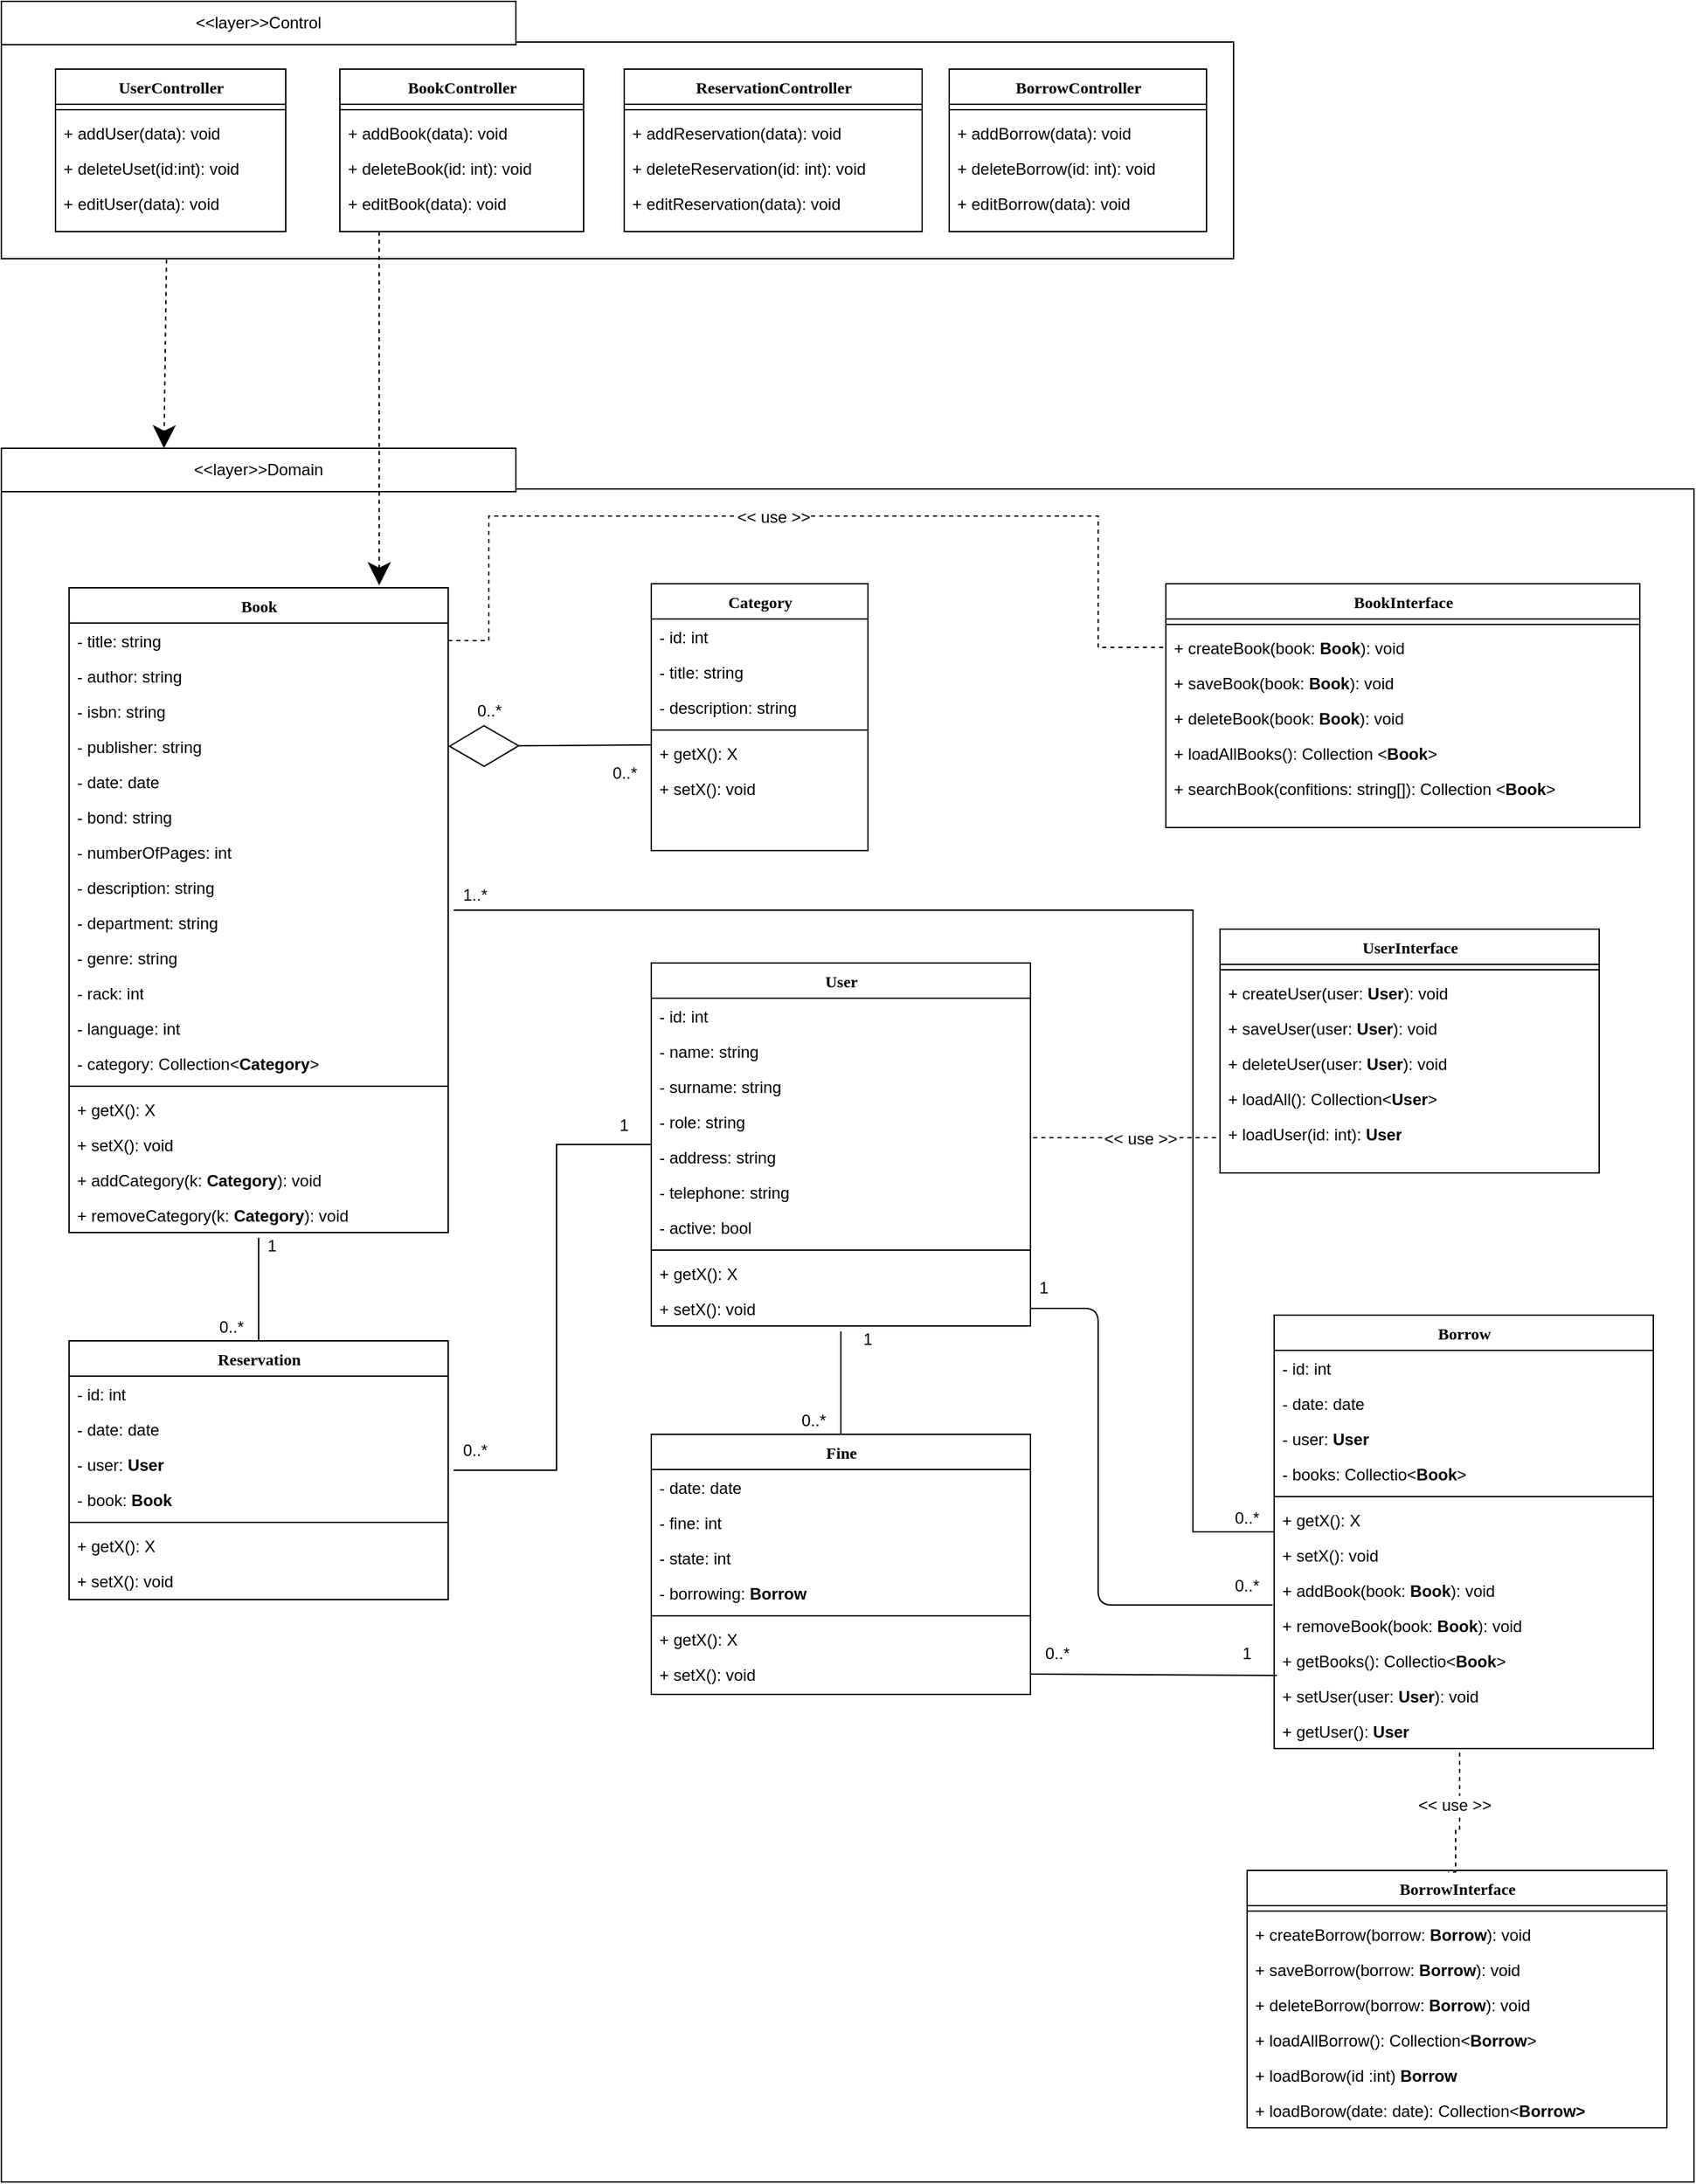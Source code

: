 <mxfile version="12.7.0"><diagram name="Page-1" id="9f46799a-70d6-7492-0946-bef42562c5a5"><mxGraphModel dx="3555" dy="2838" grid="1" gridSize="10" guides="1" tooltips="1" connect="1" arrows="1" fold="1" page="1" pageScale="1" pageWidth="1100" pageHeight="850" background="#ffffff" math="0" shadow="0"><root><mxCell id="0"/><mxCell id="1" parent="0"/><mxCell id="lK4ByHvCTEQCoTsNUrYw-185" value="" style="whiteSpace=wrap;html=1;aspect=fixed;" vertex="1" parent="1"><mxGeometry x="40" y="10" width="1250" height="1250" as="geometry"/></mxCell><mxCell id="lK4ByHvCTEQCoTsNUrYw-67" value="" style="edgeStyle=orthogonalEdgeStyle;rounded=0;orthogonalLoop=1;jettySize=auto;html=1;startArrow=none;startFill=0;startSize=25;sourcePerimeterSpacing=4;endArrow=none;endFill=0;endSize=50;strokeColor=#000000;strokeWidth=1;" edge="1" parent="1" source="78961159f06e98e8-17" target="lK4ByHvCTEQCoTsNUrYw-48"><mxGeometry relative="1" as="geometry"/></mxCell><mxCell id="lK4ByHvCTEQCoTsNUrYw-118" value="" style="edgeStyle=orthogonalEdgeStyle;rounded=0;orthogonalLoop=1;jettySize=auto;html=1;startArrow=none;startFill=0;startSize=25;sourcePerimeterSpacing=4;endArrow=none;endFill=0;endSize=50;strokeColor=#000000;strokeWidth=1;dashed=1;" edge="1" parent="1" target="lK4ByHvCTEQCoTsNUrYw-99"><mxGeometry relative="1" as="geometry"><mxPoint x="802" y="489" as="sourcePoint"/><Array as="points"><mxPoint x="920" y="489"/><mxPoint x="920" y="489"/></Array></mxGeometry></mxCell><mxCell id="lK4ByHvCTEQCoTsNUrYw-120" value="&amp;lt;&amp;lt; use &amp;gt;&amp;gt;" style="text;html=1;align=center;verticalAlign=middle;resizable=0;points=[];labelBackgroundColor=#ffffff;" vertex="1" connectable="0" parent="lK4ByHvCTEQCoTsNUrYw-118"><mxGeometry x="0.123" y="-1" relative="1" as="geometry"><mxPoint x="1" as="offset"/></mxGeometry></mxCell><mxCell id="lK4ByHvCTEQCoTsNUrYw-140" value="" style="edgeStyle=orthogonalEdgeStyle;rounded=0;orthogonalLoop=1;jettySize=auto;html=1;startArrow=none;startFill=0;startSize=25;sourcePerimeterSpacing=4;endArrow=none;endFill=0;endSize=50;strokeColor=#000000;strokeWidth=1;" edge="1" parent="1" source="78961159f06e98e8-17" target="lK4ByHvCTEQCoTsNUrYw-121"><mxGeometry relative="1" as="geometry"><Array as="points"><mxPoint x="920" y="321"/><mxPoint x="920" y="780"/></Array></mxGeometry></mxCell><mxCell id="78961159f06e98e8-17" value="Book" style="swimlane;html=1;fontStyle=1;align=center;verticalAlign=top;childLayout=stackLayout;horizontal=1;startSize=26;horizontalStack=0;resizeParent=1;resizeLast=0;collapsible=1;marginBottom=0;swimlaneFillColor=#ffffff;rounded=0;shadow=0;comic=0;labelBackgroundColor=none;strokeWidth=1;fillColor=none;fontFamily=Verdana;fontSize=12" parent="1" vertex="1"><mxGeometry x="90" y="83" width="280" height="476" as="geometry"/></mxCell><mxCell id="78961159f06e98e8-21" value="- title: string" style="text;html=1;strokeColor=none;fillColor=none;align=left;verticalAlign=top;spacingLeft=4;spacingRight=4;whiteSpace=wrap;overflow=hidden;rotatable=0;points=[[0,0.5],[1,0.5]];portConstraint=eastwest;" parent="78961159f06e98e8-17" vertex="1"><mxGeometry y="26" width="280" height="26" as="geometry"/></mxCell><mxCell id="78961159f06e98e8-23" value="- author: string" style="text;html=1;strokeColor=none;fillColor=none;align=left;verticalAlign=top;spacingLeft=4;spacingRight=4;whiteSpace=wrap;overflow=hidden;rotatable=0;points=[[0,0.5],[1,0.5]];portConstraint=eastwest;" parent="78961159f06e98e8-17" vertex="1"><mxGeometry y="52" width="280" height="26" as="geometry"/></mxCell><mxCell id="78961159f06e98e8-26" value="- isbn: string" style="text;html=1;strokeColor=none;fillColor=none;align=left;verticalAlign=top;spacingLeft=4;spacingRight=4;whiteSpace=wrap;overflow=hidden;rotatable=0;points=[[0,0.5],[1,0.5]];portConstraint=eastwest;" parent="78961159f06e98e8-17" vertex="1"><mxGeometry y="78" width="280" height="26" as="geometry"/></mxCell><mxCell id="78961159f06e98e8-25" value="- publisher: string" style="text;html=1;strokeColor=none;fillColor=none;align=left;verticalAlign=top;spacingLeft=4;spacingRight=4;whiteSpace=wrap;overflow=hidden;rotatable=0;points=[[0,0.5],[1,0.5]];portConstraint=eastwest;" parent="78961159f06e98e8-17" vertex="1"><mxGeometry y="104" width="280" height="26" as="geometry"/></mxCell><mxCell id="78961159f06e98e8-24" value="- date: date" style="text;html=1;strokeColor=none;fillColor=none;align=left;verticalAlign=top;spacingLeft=4;spacingRight=4;whiteSpace=wrap;overflow=hidden;rotatable=0;points=[[0,0.5],[1,0.5]];portConstraint=eastwest;" parent="78961159f06e98e8-17" vertex="1"><mxGeometry y="130" width="280" height="26" as="geometry"/></mxCell><mxCell id="lK4ByHvCTEQCoTsNUrYw-11" value="- bond: string" style="text;html=1;strokeColor=none;fillColor=none;align=left;verticalAlign=top;spacingLeft=4;spacingRight=4;whiteSpace=wrap;overflow=hidden;rotatable=0;points=[[0,0.5],[1,0.5]];portConstraint=eastwest;" vertex="1" parent="78961159f06e98e8-17"><mxGeometry y="156" width="280" height="26" as="geometry"/></mxCell><mxCell id="lK4ByHvCTEQCoTsNUrYw-12" value="- numberOfPages: int" style="text;html=1;strokeColor=none;fillColor=none;align=left;verticalAlign=top;spacingLeft=4;spacingRight=4;whiteSpace=wrap;overflow=hidden;rotatable=0;points=[[0,0.5],[1,0.5]];portConstraint=eastwest;" vertex="1" parent="78961159f06e98e8-17"><mxGeometry y="182" width="280" height="26" as="geometry"/></mxCell><mxCell id="lK4ByHvCTEQCoTsNUrYw-13" value="-&lt;span lang=&quot;en&quot;&gt; description&lt;/span&gt;: string" style="text;html=1;strokeColor=none;fillColor=none;align=left;verticalAlign=top;spacingLeft=4;spacingRight=4;whiteSpace=wrap;overflow=hidden;rotatable=0;points=[[0,0.5],[1,0.5]];portConstraint=eastwest;" vertex="1" parent="78961159f06e98e8-17"><mxGeometry y="208" width="280" height="26" as="geometry"/></mxCell><mxCell id="lK4ByHvCTEQCoTsNUrYw-14" value="-&lt;span lang=&quot;en&quot;&gt; department&lt;/span&gt;: string" style="text;html=1;strokeColor=none;fillColor=none;align=left;verticalAlign=top;spacingLeft=4;spacingRight=4;whiteSpace=wrap;overflow=hidden;rotatable=0;points=[[0,0.5],[1,0.5]];portConstraint=eastwest;" vertex="1" parent="78961159f06e98e8-17"><mxGeometry y="234" width="280" height="26" as="geometry"/></mxCell><mxCell id="lK4ByHvCTEQCoTsNUrYw-15" value="-&lt;span lang=&quot;en&quot;&gt; genre&lt;/span&gt;: string" style="text;html=1;strokeColor=none;fillColor=none;align=left;verticalAlign=top;spacingLeft=4;spacingRight=4;whiteSpace=wrap;overflow=hidden;rotatable=0;points=[[0,0.5],[1,0.5]];portConstraint=eastwest;" vertex="1" parent="78961159f06e98e8-17"><mxGeometry y="260" width="280" height="26" as="geometry"/></mxCell><mxCell id="lK4ByHvCTEQCoTsNUrYw-16" value="-&lt;span lang=&quot;en&quot;&gt; rack&lt;/span&gt;: int" style="text;html=1;strokeColor=none;fillColor=none;align=left;verticalAlign=top;spacingLeft=4;spacingRight=4;whiteSpace=wrap;overflow=hidden;rotatable=0;points=[[0,0.5],[1,0.5]];portConstraint=eastwest;" vertex="1" parent="78961159f06e98e8-17"><mxGeometry y="286" width="280" height="26" as="geometry"/></mxCell><mxCell id="lK4ByHvCTEQCoTsNUrYw-17" value="-&lt;span lang=&quot;en&quot;&gt; language&lt;/span&gt;: int" style="text;html=1;strokeColor=none;fillColor=none;align=left;verticalAlign=top;spacingLeft=4;spacingRight=4;whiteSpace=wrap;overflow=hidden;rotatable=0;points=[[0,0.5],[1,0.5]];portConstraint=eastwest;" vertex="1" parent="78961159f06e98e8-17"><mxGeometry y="312" width="280" height="26" as="geometry"/></mxCell><mxCell id="lK4ByHvCTEQCoTsNUrYw-18" value="-&lt;span lang=&quot;en&quot;&gt; category&lt;/span&gt;: Collection&amp;lt;&lt;b&gt;Category&lt;/b&gt;&amp;gt;" style="text;html=1;strokeColor=none;fillColor=none;align=left;verticalAlign=top;spacingLeft=4;spacingRight=4;whiteSpace=wrap;overflow=hidden;rotatable=0;points=[[0,0.5],[1,0.5]];portConstraint=eastwest;" vertex="1" parent="78961159f06e98e8-17"><mxGeometry y="338" width="280" height="26" as="geometry"/></mxCell><mxCell id="78961159f06e98e8-19" value="" style="line;html=1;strokeWidth=1;fillColor=none;align=left;verticalAlign=middle;spacingTop=-1;spacingLeft=3;spacingRight=3;rotatable=0;labelPosition=right;points=[];portConstraint=eastwest;" parent="78961159f06e98e8-17" vertex="1"><mxGeometry y="364" width="280" height="8" as="geometry"/></mxCell><mxCell id="78961159f06e98e8-27" value="+ getX(): X" style="text;html=1;strokeColor=none;fillColor=none;align=left;verticalAlign=top;spacingLeft=4;spacingRight=4;whiteSpace=wrap;overflow=hidden;rotatable=0;points=[[0,0.5],[1,0.5]];portConstraint=eastwest;" parent="78961159f06e98e8-17" vertex="1"><mxGeometry y="372" width="280" height="26" as="geometry"/></mxCell><mxCell id="78961159f06e98e8-20" value="+ setX(): void" style="text;html=1;strokeColor=none;fillColor=none;align=left;verticalAlign=top;spacingLeft=4;spacingRight=4;whiteSpace=wrap;overflow=hidden;rotatable=0;points=[[0,0.5],[1,0.5]];portConstraint=eastwest;" parent="78961159f06e98e8-17" vertex="1"><mxGeometry y="398" width="280" height="26" as="geometry"/></mxCell><mxCell id="lK4ByHvCTEQCoTsNUrYw-19" value="+ addCategory(k: &lt;b&gt;Category&lt;/b&gt;): void" style="text;html=1;strokeColor=none;fillColor=none;align=left;verticalAlign=top;spacingLeft=4;spacingRight=4;whiteSpace=wrap;overflow=hidden;rotatable=0;points=[[0,0.5],[1,0.5]];portConstraint=eastwest;" vertex="1" parent="78961159f06e98e8-17"><mxGeometry y="424" width="280" height="26" as="geometry"/></mxCell><mxCell id="lK4ByHvCTEQCoTsNUrYw-20" value="+ removeCategory(k: &lt;b&gt;Category&lt;/b&gt;): void" style="text;html=1;strokeColor=none;fillColor=none;align=left;verticalAlign=top;spacingLeft=4;spacingRight=4;whiteSpace=wrap;overflow=hidden;rotatable=0;points=[[0,0.5],[1,0.5]];portConstraint=eastwest;" vertex="1" parent="78961159f06e98e8-17"><mxGeometry y="450" width="280" height="26" as="geometry"/></mxCell><mxCell id="lK4ByHvCTEQCoTsNUrYw-121" value="Borrow" style="swimlane;html=1;fontStyle=1;align=center;verticalAlign=top;childLayout=stackLayout;horizontal=1;startSize=26;horizontalStack=0;resizeParent=1;resizeLast=0;collapsible=1;marginBottom=0;swimlaneFillColor=#ffffff;rounded=0;shadow=0;comic=0;labelBackgroundColor=none;strokeWidth=1;fillColor=none;fontFamily=Verdana;fontSize=12" vertex="1" parent="1"><mxGeometry x="980" y="620" width="280" height="320" as="geometry"/></mxCell><mxCell id="lK4ByHvCTEQCoTsNUrYw-122" value="- id: int" style="text;html=1;strokeColor=none;fillColor=none;align=left;verticalAlign=top;spacingLeft=4;spacingRight=4;whiteSpace=wrap;overflow=hidden;rotatable=0;points=[[0,0.5],[1,0.5]];portConstraint=eastwest;" vertex="1" parent="lK4ByHvCTEQCoTsNUrYw-121"><mxGeometry y="26" width="280" height="26" as="geometry"/></mxCell><mxCell id="lK4ByHvCTEQCoTsNUrYw-123" value="- date: date" style="text;html=1;strokeColor=none;fillColor=none;align=left;verticalAlign=top;spacingLeft=4;spacingRight=4;whiteSpace=wrap;overflow=hidden;rotatable=0;points=[[0,0.5],[1,0.5]];portConstraint=eastwest;" vertex="1" parent="lK4ByHvCTEQCoTsNUrYw-121"><mxGeometry y="52" width="280" height="26" as="geometry"/></mxCell><mxCell id="lK4ByHvCTEQCoTsNUrYw-124" value="- user: &lt;b&gt;User&lt;/b&gt;" style="text;html=1;strokeColor=none;fillColor=none;align=left;verticalAlign=top;spacingLeft=4;spacingRight=4;whiteSpace=wrap;overflow=hidden;rotatable=0;points=[[0,0.5],[1,0.5]];portConstraint=eastwest;" vertex="1" parent="lK4ByHvCTEQCoTsNUrYw-121"><mxGeometry y="78" width="280" height="26" as="geometry"/></mxCell><mxCell id="lK4ByHvCTEQCoTsNUrYw-126" value="- books: Collectio&amp;lt;&lt;b&gt;Book&lt;/b&gt;&amp;gt;" style="text;html=1;strokeColor=none;fillColor=none;align=left;verticalAlign=top;spacingLeft=4;spacingRight=4;whiteSpace=wrap;overflow=hidden;rotatable=0;points=[[0,0.5],[1,0.5]];portConstraint=eastwest;" vertex="1" parent="lK4ByHvCTEQCoTsNUrYw-121"><mxGeometry y="104" width="280" height="26" as="geometry"/></mxCell><mxCell id="lK4ByHvCTEQCoTsNUrYw-135" value="" style="line;html=1;strokeWidth=1;fillColor=none;align=left;verticalAlign=middle;spacingTop=-1;spacingLeft=3;spacingRight=3;rotatable=0;labelPosition=right;points=[];portConstraint=eastwest;" vertex="1" parent="lK4ByHvCTEQCoTsNUrYw-121"><mxGeometry y="130" width="280" height="8" as="geometry"/></mxCell><mxCell id="lK4ByHvCTEQCoTsNUrYw-136" value="+ getX(): X" style="text;html=1;strokeColor=none;fillColor=none;align=left;verticalAlign=top;spacingLeft=4;spacingRight=4;whiteSpace=wrap;overflow=hidden;rotatable=0;points=[[0,0.5],[1,0.5]];portConstraint=eastwest;" vertex="1" parent="lK4ByHvCTEQCoTsNUrYw-121"><mxGeometry y="138" width="280" height="26" as="geometry"/></mxCell><mxCell id="lK4ByHvCTEQCoTsNUrYw-137" value="+ setX(): void" style="text;html=1;strokeColor=none;fillColor=none;align=left;verticalAlign=top;spacingLeft=4;spacingRight=4;whiteSpace=wrap;overflow=hidden;rotatable=0;points=[[0,0.5],[1,0.5]];portConstraint=eastwest;" vertex="1" parent="lK4ByHvCTEQCoTsNUrYw-121"><mxGeometry y="164" width="280" height="26" as="geometry"/></mxCell><mxCell id="lK4ByHvCTEQCoTsNUrYw-138" value="+ addBook(book: &lt;b&gt;Book&lt;/b&gt;): void" style="text;html=1;strokeColor=none;fillColor=none;align=left;verticalAlign=top;spacingLeft=4;spacingRight=4;whiteSpace=wrap;overflow=hidden;rotatable=0;points=[[0,0.5],[1,0.5]];portConstraint=eastwest;" vertex="1" parent="lK4ByHvCTEQCoTsNUrYw-121"><mxGeometry y="190" width="280" height="26" as="geometry"/></mxCell><mxCell id="lK4ByHvCTEQCoTsNUrYw-144" value="+ removeBook(book: &lt;b&gt;Book&lt;/b&gt;): void" style="text;html=1;strokeColor=none;fillColor=none;align=left;verticalAlign=top;spacingLeft=4;spacingRight=4;whiteSpace=wrap;overflow=hidden;rotatable=0;points=[[0,0.5],[1,0.5]];portConstraint=eastwest;" vertex="1" parent="lK4ByHvCTEQCoTsNUrYw-121"><mxGeometry y="216" width="280" height="26" as="geometry"/></mxCell><mxCell id="lK4ByHvCTEQCoTsNUrYw-145" value="+ getBooks(): Collectio&amp;lt;&lt;b&gt;Book&lt;/b&gt;&amp;gt;" style="text;html=1;strokeColor=none;fillColor=none;align=left;verticalAlign=top;spacingLeft=4;spacingRight=4;whiteSpace=wrap;overflow=hidden;rotatable=0;points=[[0,0.5],[1,0.5]];portConstraint=eastwest;" vertex="1" parent="lK4ByHvCTEQCoTsNUrYw-121"><mxGeometry y="242" width="280" height="26" as="geometry"/></mxCell><mxCell id="lK4ByHvCTEQCoTsNUrYw-146" value="+ setUser(user: &lt;b&gt;User&lt;/b&gt;): void" style="text;html=1;strokeColor=none;fillColor=none;align=left;verticalAlign=top;spacingLeft=4;spacingRight=4;whiteSpace=wrap;overflow=hidden;rotatable=0;points=[[0,0.5],[1,0.5]];portConstraint=eastwest;" vertex="1" parent="lK4ByHvCTEQCoTsNUrYw-121"><mxGeometry y="268" width="280" height="26" as="geometry"/></mxCell><mxCell id="lK4ByHvCTEQCoTsNUrYw-149" value="+ getUser(): &lt;b&gt;User&lt;/b&gt;" style="text;html=1;strokeColor=none;fillColor=none;align=left;verticalAlign=top;spacingLeft=4;spacingRight=4;whiteSpace=wrap;overflow=hidden;rotatable=0;points=[[0,0.5],[1,0.5]];portConstraint=eastwest;" vertex="1" parent="lK4ByHvCTEQCoTsNUrYw-121"><mxGeometry y="294" width="280" height="26" as="geometry"/></mxCell><mxCell id="lK4ByHvCTEQCoTsNUrYw-99" value="UserInterface" style="swimlane;html=1;fontStyle=1;align=center;verticalAlign=top;childLayout=stackLayout;horizontal=1;startSize=26;horizontalStack=0;resizeParent=1;resizeLast=0;collapsible=1;marginBottom=0;swimlaneFillColor=#ffffff;rounded=0;shadow=0;comic=0;labelBackgroundColor=none;strokeWidth=1;fillColor=none;fontFamily=Verdana;fontSize=12" vertex="1" parent="1"><mxGeometry x="940" y="335" width="280" height="180" as="geometry"/></mxCell><mxCell id="lK4ByHvCTEQCoTsNUrYw-113" value="" style="line;html=1;strokeWidth=1;fillColor=none;align=left;verticalAlign=middle;spacingTop=-1;spacingLeft=3;spacingRight=3;rotatable=0;labelPosition=right;points=[];portConstraint=eastwest;" vertex="1" parent="lK4ByHvCTEQCoTsNUrYw-99"><mxGeometry y="26" width="280" height="8" as="geometry"/></mxCell><mxCell id="lK4ByHvCTEQCoTsNUrYw-114" value="+ createUser(user: &lt;b&gt;User&lt;/b&gt;): void" style="text;html=1;strokeColor=none;fillColor=none;align=left;verticalAlign=top;spacingLeft=4;spacingRight=4;whiteSpace=wrap;overflow=hidden;rotatable=0;points=[[0,0.5],[1,0.5]];portConstraint=eastwest;" vertex="1" parent="lK4ByHvCTEQCoTsNUrYw-99"><mxGeometry y="34" width="280" height="26" as="geometry"/></mxCell><mxCell id="lK4ByHvCTEQCoTsNUrYw-115" value="+ saveUser(user: &lt;b&gt;User&lt;/b&gt;): void" style="text;html=1;strokeColor=none;fillColor=none;align=left;verticalAlign=top;spacingLeft=4;spacingRight=4;whiteSpace=wrap;overflow=hidden;rotatable=0;points=[[0,0.5],[1,0.5]];portConstraint=eastwest;" vertex="1" parent="lK4ByHvCTEQCoTsNUrYw-99"><mxGeometry y="60" width="280" height="26" as="geometry"/></mxCell><mxCell id="lK4ByHvCTEQCoTsNUrYw-116" value="+ deleteUser(user: &lt;b&gt;User&lt;/b&gt;): void" style="text;html=1;strokeColor=none;fillColor=none;align=left;verticalAlign=top;spacingLeft=4;spacingRight=4;whiteSpace=wrap;overflow=hidden;rotatable=0;points=[[0,0.5],[1,0.5]];portConstraint=eastwest;" vertex="1" parent="lK4ByHvCTEQCoTsNUrYw-99"><mxGeometry y="86" width="280" height="26" as="geometry"/></mxCell><mxCell id="lK4ByHvCTEQCoTsNUrYw-117" value="+ loadAll(): Collection&amp;lt;&lt;b&gt;User&lt;/b&gt;&amp;gt;" style="text;html=1;strokeColor=none;fillColor=none;align=left;verticalAlign=top;spacingLeft=4;spacingRight=4;whiteSpace=wrap;overflow=hidden;rotatable=0;points=[[0,0.5],[1,0.5]];portConstraint=eastwest;" vertex="1" parent="lK4ByHvCTEQCoTsNUrYw-99"><mxGeometry y="112" width="280" height="26" as="geometry"/></mxCell><mxCell id="lK4ByHvCTEQCoTsNUrYw-112" value="+ loadUser(id: int): &lt;b&gt;User&lt;/b&gt;" style="text;html=1;strokeColor=none;fillColor=none;align=left;verticalAlign=top;spacingLeft=4;spacingRight=4;whiteSpace=wrap;overflow=hidden;rotatable=0;points=[[0,0.5],[1,0.5]];portConstraint=eastwest;" vertex="1" parent="lK4ByHvCTEQCoTsNUrYw-99"><mxGeometry y="138" width="280" height="26" as="geometry"/></mxCell><mxCell id="lK4ByHvCTEQCoTsNUrYw-78" value="" style="edgeStyle=orthogonalEdgeStyle;rounded=0;orthogonalLoop=1;jettySize=auto;html=1;startArrow=none;startFill=0;startSize=25;sourcePerimeterSpacing=4;endArrow=none;endFill=0;endSize=50;strokeColor=#000000;strokeWidth=1;" edge="1" parent="1" source="lK4ByHvCTEQCoTsNUrYw-48" target="lK4ByHvCTEQCoTsNUrYw-70"><mxGeometry relative="1" as="geometry"><Array as="points"><mxPoint x="450" y="735"/><mxPoint x="450" y="494"/></Array></mxGeometry></mxCell><mxCell id="lK4ByHvCTEQCoTsNUrYw-48" value="Reservation" style="swimlane;html=1;fontStyle=1;align=center;verticalAlign=top;childLayout=stackLayout;horizontal=1;startSize=26;horizontalStack=0;resizeParent=1;resizeLast=0;collapsible=1;marginBottom=0;swimlaneFillColor=#ffffff;rounded=0;shadow=0;comic=0;labelBackgroundColor=none;strokeWidth=1;fillColor=none;fontFamily=Verdana;fontSize=12" vertex="1" parent="1"><mxGeometry x="90" y="639" width="280" height="191" as="geometry"/></mxCell><mxCell id="lK4ByHvCTEQCoTsNUrYw-49" value="- id: int" style="text;html=1;strokeColor=none;fillColor=none;align=left;verticalAlign=top;spacingLeft=4;spacingRight=4;whiteSpace=wrap;overflow=hidden;rotatable=0;points=[[0,0.5],[1,0.5]];portConstraint=eastwest;" vertex="1" parent="lK4ByHvCTEQCoTsNUrYw-48"><mxGeometry y="26" width="280" height="26" as="geometry"/></mxCell><mxCell id="lK4ByHvCTEQCoTsNUrYw-50" value="- date: date" style="text;html=1;strokeColor=none;fillColor=none;align=left;verticalAlign=top;spacingLeft=4;spacingRight=4;whiteSpace=wrap;overflow=hidden;rotatable=0;points=[[0,0.5],[1,0.5]];portConstraint=eastwest;" vertex="1" parent="lK4ByHvCTEQCoTsNUrYw-48"><mxGeometry y="52" width="280" height="26" as="geometry"/></mxCell><mxCell id="lK4ByHvCTEQCoTsNUrYw-51" value="- user: &lt;b&gt;User&lt;/b&gt;" style="text;html=1;strokeColor=none;fillColor=none;align=left;verticalAlign=top;spacingLeft=4;spacingRight=4;whiteSpace=wrap;overflow=hidden;rotatable=0;points=[[0,0.5],[1,0.5]];portConstraint=eastwest;" vertex="1" parent="lK4ByHvCTEQCoTsNUrYw-48"><mxGeometry y="78" width="280" height="26" as="geometry"/></mxCell><mxCell id="lK4ByHvCTEQCoTsNUrYw-52" value="- book: &lt;b&gt;Book&lt;/b&gt;" style="text;html=1;strokeColor=none;fillColor=none;align=left;verticalAlign=top;spacingLeft=4;spacingRight=4;whiteSpace=wrap;overflow=hidden;rotatable=0;points=[[0,0.5],[1,0.5]];portConstraint=eastwest;" vertex="1" parent="lK4ByHvCTEQCoTsNUrYw-48"><mxGeometry y="104" width="280" height="26" as="geometry"/></mxCell><mxCell id="lK4ByHvCTEQCoTsNUrYw-62" value="" style="line;html=1;strokeWidth=1;fillColor=none;align=left;verticalAlign=middle;spacingTop=-1;spacingLeft=3;spacingRight=3;rotatable=0;labelPosition=right;points=[];portConstraint=eastwest;" vertex="1" parent="lK4ByHvCTEQCoTsNUrYw-48"><mxGeometry y="130" width="280" height="8" as="geometry"/></mxCell><mxCell id="lK4ByHvCTEQCoTsNUrYw-63" value="+ getX(): X" style="text;html=1;strokeColor=none;fillColor=none;align=left;verticalAlign=top;spacingLeft=4;spacingRight=4;whiteSpace=wrap;overflow=hidden;rotatable=0;points=[[0,0.5],[1,0.5]];portConstraint=eastwest;" vertex="1" parent="lK4ByHvCTEQCoTsNUrYw-48"><mxGeometry y="138" width="280" height="26" as="geometry"/></mxCell><mxCell id="lK4ByHvCTEQCoTsNUrYw-64" value="+ setX(): void" style="text;html=1;strokeColor=none;fillColor=none;align=left;verticalAlign=top;spacingLeft=4;spacingRight=4;whiteSpace=wrap;overflow=hidden;rotatable=0;points=[[0,0.5],[1,0.5]];portConstraint=eastwest;" vertex="1" parent="lK4ByHvCTEQCoTsNUrYw-48"><mxGeometry y="164" width="280" height="26" as="geometry"/></mxCell><mxCell id="lK4ByHvCTEQCoTsNUrYw-95" value="" style="edgeStyle=orthogonalEdgeStyle;rounded=0;orthogonalLoop=1;jettySize=auto;html=1;startArrow=none;startFill=0;startSize=25;sourcePerimeterSpacing=4;endArrow=none;endFill=0;endSize=50;strokeColor=#000000;strokeWidth=1;" edge="1" parent="1" source="lK4ByHvCTEQCoTsNUrYw-70" target="lK4ByHvCTEQCoTsNUrYw-84"><mxGeometry relative="1" as="geometry"/></mxCell><mxCell id="lK4ByHvCTEQCoTsNUrYw-70" value="User" style="swimlane;html=1;fontStyle=1;align=center;verticalAlign=top;childLayout=stackLayout;horizontal=1;startSize=26;horizontalStack=0;resizeParent=1;resizeLast=0;collapsible=1;marginBottom=0;swimlaneFillColor=#ffffff;rounded=0;shadow=0;comic=0;labelBackgroundColor=none;strokeWidth=1;fillColor=none;fontFamily=Verdana;fontSize=12" vertex="1" parent="1"><mxGeometry x="520" y="360" width="280" height="268" as="geometry"/></mxCell><mxCell id="lK4ByHvCTEQCoTsNUrYw-71" value="- id: int" style="text;html=1;strokeColor=none;fillColor=none;align=left;verticalAlign=top;spacingLeft=4;spacingRight=4;whiteSpace=wrap;overflow=hidden;rotatable=0;points=[[0,0.5],[1,0.5]];portConstraint=eastwest;" vertex="1" parent="lK4ByHvCTEQCoTsNUrYw-70"><mxGeometry y="26" width="280" height="26" as="geometry"/></mxCell><mxCell id="lK4ByHvCTEQCoTsNUrYw-72" value="- name: string" style="text;html=1;strokeColor=none;fillColor=none;align=left;verticalAlign=top;spacingLeft=4;spacingRight=4;whiteSpace=wrap;overflow=hidden;rotatable=0;points=[[0,0.5],[1,0.5]];portConstraint=eastwest;" vertex="1" parent="lK4ByHvCTEQCoTsNUrYw-70"><mxGeometry y="52" width="280" height="26" as="geometry"/></mxCell><mxCell id="lK4ByHvCTEQCoTsNUrYw-73" value="- surname: string" style="text;html=1;strokeColor=none;fillColor=none;align=left;verticalAlign=top;spacingLeft=4;spacingRight=4;whiteSpace=wrap;overflow=hidden;rotatable=0;points=[[0,0.5],[1,0.5]];portConstraint=eastwest;" vertex="1" parent="lK4ByHvCTEQCoTsNUrYw-70"><mxGeometry y="78" width="280" height="26" as="geometry"/></mxCell><mxCell id="lK4ByHvCTEQCoTsNUrYw-74" value="- role: string" style="text;html=1;strokeColor=none;fillColor=none;align=left;verticalAlign=top;spacingLeft=4;spacingRight=4;whiteSpace=wrap;overflow=hidden;rotatable=0;points=[[0,0.5],[1,0.5]];portConstraint=eastwest;" vertex="1" parent="lK4ByHvCTEQCoTsNUrYw-70"><mxGeometry y="104" width="280" height="26" as="geometry"/></mxCell><mxCell id="lK4ByHvCTEQCoTsNUrYw-79" value="- address: string" style="text;html=1;strokeColor=none;fillColor=none;align=left;verticalAlign=top;spacingLeft=4;spacingRight=4;whiteSpace=wrap;overflow=hidden;rotatable=0;points=[[0,0.5],[1,0.5]];portConstraint=eastwest;" vertex="1" parent="lK4ByHvCTEQCoTsNUrYw-70"><mxGeometry y="130" width="280" height="26" as="geometry"/></mxCell><mxCell id="lK4ByHvCTEQCoTsNUrYw-80" value="- telephone: string" style="text;html=1;strokeColor=none;fillColor=none;align=left;verticalAlign=top;spacingLeft=4;spacingRight=4;whiteSpace=wrap;overflow=hidden;rotatable=0;points=[[0,0.5],[1,0.5]];portConstraint=eastwest;" vertex="1" parent="lK4ByHvCTEQCoTsNUrYw-70"><mxGeometry y="156" width="280" height="26" as="geometry"/></mxCell><mxCell id="lK4ByHvCTEQCoTsNUrYw-81" value="- active: bool" style="text;html=1;strokeColor=none;fillColor=none;align=left;verticalAlign=top;spacingLeft=4;spacingRight=4;whiteSpace=wrap;overflow=hidden;rotatable=0;points=[[0,0.5],[1,0.5]];portConstraint=eastwest;" vertex="1" parent="lK4ByHvCTEQCoTsNUrYw-70"><mxGeometry y="182" width="280" height="26" as="geometry"/></mxCell><mxCell id="lK4ByHvCTEQCoTsNUrYw-75" value="" style="line;html=1;strokeWidth=1;fillColor=none;align=left;verticalAlign=middle;spacingTop=-1;spacingLeft=3;spacingRight=3;rotatable=0;labelPosition=right;points=[];portConstraint=eastwest;" vertex="1" parent="lK4ByHvCTEQCoTsNUrYw-70"><mxGeometry y="208" width="280" height="8" as="geometry"/></mxCell><mxCell id="lK4ByHvCTEQCoTsNUrYw-76" value="+ getX(): X" style="text;html=1;strokeColor=none;fillColor=none;align=left;verticalAlign=top;spacingLeft=4;spacingRight=4;whiteSpace=wrap;overflow=hidden;rotatable=0;points=[[0,0.5],[1,0.5]];portConstraint=eastwest;" vertex="1" parent="lK4ByHvCTEQCoTsNUrYw-70"><mxGeometry y="216" width="280" height="26" as="geometry"/></mxCell><mxCell id="lK4ByHvCTEQCoTsNUrYw-77" value="+ setX(): void" style="text;html=1;strokeColor=none;fillColor=none;align=left;verticalAlign=top;spacingLeft=4;spacingRight=4;whiteSpace=wrap;overflow=hidden;rotatable=0;points=[[0,0.5],[1,0.5]];portConstraint=eastwest;" vertex="1" parent="lK4ByHvCTEQCoTsNUrYw-70"><mxGeometry y="242" width="280" height="26" as="geometry"/></mxCell><mxCell id="lK4ByHvCTEQCoTsNUrYw-84" value="Fine" style="swimlane;html=1;fontStyle=1;align=center;verticalAlign=top;childLayout=stackLayout;horizontal=1;startSize=26;horizontalStack=0;resizeParent=1;resizeLast=0;collapsible=1;marginBottom=0;swimlaneFillColor=#ffffff;rounded=0;shadow=0;comic=0;labelBackgroundColor=none;strokeWidth=1;fillColor=none;fontFamily=Verdana;fontSize=12" vertex="1" parent="1"><mxGeometry x="520" y="708" width="280" height="192" as="geometry"/></mxCell><mxCell id="lK4ByHvCTEQCoTsNUrYw-85" value="- date: date" style="text;html=1;strokeColor=none;fillColor=none;align=left;verticalAlign=top;spacingLeft=4;spacingRight=4;whiteSpace=wrap;overflow=hidden;rotatable=0;points=[[0,0.5],[1,0.5]];portConstraint=eastwest;" vertex="1" parent="lK4ByHvCTEQCoTsNUrYw-84"><mxGeometry y="26" width="280" height="26" as="geometry"/></mxCell><mxCell id="lK4ByHvCTEQCoTsNUrYw-86" value="- fine: int" style="text;html=1;strokeColor=none;fillColor=none;align=left;verticalAlign=top;spacingLeft=4;spacingRight=4;whiteSpace=wrap;overflow=hidden;rotatable=0;points=[[0,0.5],[1,0.5]];portConstraint=eastwest;" vertex="1" parent="lK4ByHvCTEQCoTsNUrYw-84"><mxGeometry y="52" width="280" height="26" as="geometry"/></mxCell><mxCell id="lK4ByHvCTEQCoTsNUrYw-87" value="- state: int" style="text;html=1;strokeColor=none;fillColor=none;align=left;verticalAlign=top;spacingLeft=4;spacingRight=4;whiteSpace=wrap;overflow=hidden;rotatable=0;points=[[0,0.5],[1,0.5]];portConstraint=eastwest;" vertex="1" parent="lK4ByHvCTEQCoTsNUrYw-84"><mxGeometry y="78" width="280" height="26" as="geometry"/></mxCell><mxCell id="lK4ByHvCTEQCoTsNUrYw-88" value="- borrowing: &lt;b&gt;Borrow&lt;/b&gt;" style="text;html=1;strokeColor=none;fillColor=none;align=left;verticalAlign=top;spacingLeft=4;spacingRight=4;whiteSpace=wrap;overflow=hidden;rotatable=0;points=[[0,0.5],[1,0.5]];portConstraint=eastwest;" vertex="1" parent="lK4ByHvCTEQCoTsNUrYw-84"><mxGeometry y="104" width="280" height="26" as="geometry"/></mxCell><mxCell id="lK4ByHvCTEQCoTsNUrYw-92" value="" style="line;html=1;strokeWidth=1;fillColor=none;align=left;verticalAlign=middle;spacingTop=-1;spacingLeft=3;spacingRight=3;rotatable=0;labelPosition=right;points=[];portConstraint=eastwest;" vertex="1" parent="lK4ByHvCTEQCoTsNUrYw-84"><mxGeometry y="130" width="280" height="8" as="geometry"/></mxCell><mxCell id="lK4ByHvCTEQCoTsNUrYw-93" value="+ getX(): X" style="text;html=1;strokeColor=none;fillColor=none;align=left;verticalAlign=top;spacingLeft=4;spacingRight=4;whiteSpace=wrap;overflow=hidden;rotatable=0;points=[[0,0.5],[1,0.5]];portConstraint=eastwest;" vertex="1" parent="lK4ByHvCTEQCoTsNUrYw-84"><mxGeometry y="138" width="280" height="26" as="geometry"/></mxCell><mxCell id="lK4ByHvCTEQCoTsNUrYw-94" value="+ setX(): void" style="text;html=1;strokeColor=none;fillColor=none;align=left;verticalAlign=top;spacingLeft=4;spacingRight=4;whiteSpace=wrap;overflow=hidden;rotatable=0;points=[[0,0.5],[1,0.5]];portConstraint=eastwest;" vertex="1" parent="lK4ByHvCTEQCoTsNUrYw-84"><mxGeometry y="164" width="280" height="26" as="geometry"/></mxCell><mxCell id="78961159f06e98e8-122" style="edgeStyle=elbowEdgeStyle;html=1;labelBackgroundColor=none;startFill=0;startSize=8;endArrow=open;endFill=0;endSize=16;fontFamily=Verdana;fontSize=12;elbow=vertical;dashed=1;" parent="1" target="78961159f06e98e8-43" edge="1"><mxGeometry relative="1" as="geometry"><mxPoint x="590" y="182" as="sourcePoint"/></mxGeometry></mxCell><mxCell id="78961159f06e98e8-43" value="Category" style="swimlane;html=1;fontStyle=1;align=center;verticalAlign=top;childLayout=stackLayout;horizontal=1;startSize=26;horizontalStack=0;resizeParent=1;resizeLast=0;collapsible=1;marginBottom=0;swimlaneFillColor=#ffffff;rounded=0;shadow=0;comic=0;labelBackgroundColor=none;strokeWidth=1;fillColor=none;fontFamily=Verdana;fontSize=12" parent="1" vertex="1"><mxGeometry x="520" y="80" width="160" height="197" as="geometry"/></mxCell><mxCell id="78961159f06e98e8-44" value="- id: int" style="text;html=1;strokeColor=none;fillColor=none;align=left;verticalAlign=top;spacingLeft=4;spacingRight=4;whiteSpace=wrap;overflow=hidden;rotatable=0;points=[[0,0.5],[1,0.5]];portConstraint=eastwest;" parent="78961159f06e98e8-43" vertex="1"><mxGeometry y="26" width="160" height="26" as="geometry"/></mxCell><mxCell id="78961159f06e98e8-45" value="- title: string" style="text;html=1;strokeColor=none;fillColor=none;align=left;verticalAlign=top;spacingLeft=4;spacingRight=4;whiteSpace=wrap;overflow=hidden;rotatable=0;points=[[0,0.5],[1,0.5]];portConstraint=eastwest;" parent="78961159f06e98e8-43" vertex="1"><mxGeometry y="52" width="160" height="26" as="geometry"/></mxCell><mxCell id="78961159f06e98e8-49" value="- description: string" style="text;html=1;strokeColor=none;fillColor=none;align=left;verticalAlign=top;spacingLeft=4;spacingRight=4;whiteSpace=wrap;overflow=hidden;rotatable=0;points=[[0,0.5],[1,0.5]];portConstraint=eastwest;" parent="78961159f06e98e8-43" vertex="1"><mxGeometry y="78" width="160" height="26" as="geometry"/></mxCell><mxCell id="78961159f06e98e8-51" value="" style="line;html=1;strokeWidth=1;fillColor=none;align=left;verticalAlign=middle;spacingTop=-1;spacingLeft=3;spacingRight=3;rotatable=0;labelPosition=right;points=[];portConstraint=eastwest;" parent="78961159f06e98e8-43" vertex="1"><mxGeometry y="104" width="160" height="8" as="geometry"/></mxCell><mxCell id="78961159f06e98e8-52" value="+ getX(): X" style="text;html=1;strokeColor=none;fillColor=none;align=left;verticalAlign=top;spacingLeft=4;spacingRight=4;whiteSpace=wrap;overflow=hidden;rotatable=0;points=[[0,0.5],[1,0.5]];portConstraint=eastwest;" parent="78961159f06e98e8-43" vertex="1"><mxGeometry y="112" width="160" height="26" as="geometry"/></mxCell><mxCell id="78961159f06e98e8-53" value="+ setX(): void" style="text;html=1;strokeColor=none;fillColor=none;align=left;verticalAlign=top;spacingLeft=4;spacingRight=4;whiteSpace=wrap;overflow=hidden;rotatable=0;points=[[0,0.5],[1,0.5]];portConstraint=eastwest;" parent="78961159f06e98e8-43" vertex="1"><mxGeometry y="138" width="160" height="26" as="geometry"/></mxCell><mxCell id="lK4ByHvCTEQCoTsNUrYw-45" value="" style="endArrow=diamondThin;html=1;strokeColor=#000000;strokeWidth=1;entryX=1;entryY=0.5;entryDx=0;entryDy=0;exitX=0;exitY=0.269;exitDx=0;exitDy=0;exitPerimeter=0;startArrow=none;startFill=0;startSize=25;endFill=0;endSize=50;" edge="1" parent="1" source="78961159f06e98e8-52" target="78961159f06e98e8-25"><mxGeometry width="50" height="50" relative="1" as="geometry"><mxPoint x="90" y="630" as="sourcePoint"/><mxPoint x="140" y="580" as="targetPoint"/></mxGeometry></mxCell><mxCell id="lK4ByHvCTEQCoTsNUrYw-46" value="0..*" style="text;html=1;align=center;verticalAlign=middle;resizable=0;points=[];labelBackgroundColor=#ffffff;" vertex="1" connectable="0" parent="lK4ByHvCTEQCoTsNUrYw-45"><mxGeometry x="0.601" y="14" relative="1" as="geometry"><mxPoint y="-39.8" as="offset"/></mxGeometry></mxCell><mxCell id="lK4ByHvCTEQCoTsNUrYw-47" value="0..*" style="text;html=1;align=center;verticalAlign=middle;resizable=0;points=[];labelBackgroundColor=#ffffff;" vertex="1" connectable="0" parent="1"><mxGeometry x="499.997" y="259.998" as="geometry"><mxPoint y="-39.8" as="offset"/></mxGeometry></mxCell><mxCell id="lK4ByHvCTEQCoTsNUrYw-68" value="1" style="text;html=1;strokeColor=none;fillColor=none;align=center;verticalAlign=middle;whiteSpace=wrap;rounded=0;" vertex="1" parent="1"><mxGeometry x="220" y="559" width="40" height="20" as="geometry"/></mxCell><mxCell id="lK4ByHvCTEQCoTsNUrYw-69" value="0..*" style="text;html=1;strokeColor=none;fillColor=none;align=center;verticalAlign=middle;whiteSpace=wrap;rounded=0;" vertex="1" parent="1"><mxGeometry x="190" y="619" width="40" height="20" as="geometry"/></mxCell><mxCell id="lK4ByHvCTEQCoTsNUrYw-82" value="0..*" style="text;html=1;strokeColor=none;fillColor=none;align=center;verticalAlign=middle;whiteSpace=wrap;rounded=0;" vertex="1" parent="1"><mxGeometry x="370" y="710" width="40" height="20" as="geometry"/></mxCell><mxCell id="lK4ByHvCTEQCoTsNUrYw-83" value="1" style="text;html=1;strokeColor=none;fillColor=none;align=center;verticalAlign=middle;whiteSpace=wrap;rounded=0;" vertex="1" parent="1"><mxGeometry x="480" y="470" width="40" height="20" as="geometry"/></mxCell><mxCell id="lK4ByHvCTEQCoTsNUrYw-96" value="1" style="text;html=1;strokeColor=none;fillColor=none;align=center;verticalAlign=middle;whiteSpace=wrap;rounded=0;" vertex="1" parent="1"><mxGeometry x="660" y="628" width="40" height="20" as="geometry"/></mxCell><mxCell id="lK4ByHvCTEQCoTsNUrYw-97" style="edgeStyle=orthogonalEdgeStyle;rounded=0;orthogonalLoop=1;jettySize=auto;html=1;exitX=0.5;exitY=1;exitDx=0;exitDy=0;startArrow=none;startFill=0;startSize=25;sourcePerimeterSpacing=4;endArrow=none;endFill=0;endSize=50;strokeColor=#000000;strokeWidth=1;" edge="1" parent="1" source="lK4ByHvCTEQCoTsNUrYw-82" target="lK4ByHvCTEQCoTsNUrYw-82"><mxGeometry relative="1" as="geometry"/></mxCell><mxCell id="lK4ByHvCTEQCoTsNUrYw-98" value="0..*" style="text;html=1;strokeColor=none;fillColor=none;align=center;verticalAlign=middle;whiteSpace=wrap;rounded=0;" vertex="1" parent="1"><mxGeometry x="620" y="688" width="40" height="20" as="geometry"/></mxCell><mxCell id="lK4ByHvCTEQCoTsNUrYw-150" value="" style="endArrow=none;html=1;strokeColor=#000000;strokeWidth=1;exitX=1;exitY=0.5;exitDx=0;exitDy=0;entryX=0.007;entryY=0.923;entryDx=0;entryDy=0;entryPerimeter=0;" edge="1" parent="1" source="lK4ByHvCTEQCoTsNUrYw-94" target="lK4ByHvCTEQCoTsNUrYw-145"><mxGeometry width="50" height="50" relative="1" as="geometry"><mxPoint x="90" y="1010" as="sourcePoint"/><mxPoint x="140" y="960" as="targetPoint"/></mxGeometry></mxCell><mxCell id="lK4ByHvCTEQCoTsNUrYw-151" value="0..*" style="text;html=1;strokeColor=none;fillColor=none;align=center;verticalAlign=middle;whiteSpace=wrap;rounded=0;" vertex="1" parent="1"><mxGeometry x="800" y="860" width="40" height="20" as="geometry"/></mxCell><mxCell id="lK4ByHvCTEQCoTsNUrYw-152" value="1" style="text;html=1;strokeColor=none;fillColor=none;align=center;verticalAlign=middle;whiteSpace=wrap;rounded=0;" vertex="1" parent="1"><mxGeometry x="940" y="860" width="40" height="20" as="geometry"/></mxCell><mxCell id="lK4ByHvCTEQCoTsNUrYw-153" value="" style="endArrow=none;html=1;strokeColor=#000000;strokeWidth=1;entryX=1;entryY=0.5;entryDx=0;entryDy=0;exitX=-0.004;exitY=0.923;exitDx=0;exitDy=0;exitPerimeter=0;" edge="1" parent="1" source="lK4ByHvCTEQCoTsNUrYw-138" target="lK4ByHvCTEQCoTsNUrYw-77"><mxGeometry width="50" height="50" relative="1" as="geometry"><mxPoint x="90" y="1010" as="sourcePoint"/><mxPoint x="140" y="960" as="targetPoint"/><Array as="points"><mxPoint x="850" y="834"/><mxPoint x="850" y="615"/></Array></mxGeometry></mxCell><mxCell id="lK4ByHvCTEQCoTsNUrYw-154" value="1" style="text;html=1;strokeColor=none;fillColor=none;align=center;verticalAlign=middle;whiteSpace=wrap;rounded=0;" vertex="1" parent="1"><mxGeometry x="790" y="590" width="40" height="20" as="geometry"/></mxCell><mxCell id="lK4ByHvCTEQCoTsNUrYw-155" value="0..*" style="text;html=1;strokeColor=none;fillColor=none;align=center;verticalAlign=middle;whiteSpace=wrap;rounded=0;" vertex="1" parent="1"><mxGeometry x="940" y="810" width="40" height="20" as="geometry"/></mxCell><mxCell id="lK4ByHvCTEQCoTsNUrYw-156" value="0..*" style="text;html=1;strokeColor=none;fillColor=none;align=center;verticalAlign=middle;whiteSpace=wrap;rounded=0;" vertex="1" parent="1"><mxGeometry x="940" y="760" width="40" height="20" as="geometry"/></mxCell><mxCell id="lK4ByHvCTEQCoTsNUrYw-157" value="BookInterface" style="swimlane;html=1;fontStyle=1;align=center;verticalAlign=top;childLayout=stackLayout;horizontal=1;startSize=26;horizontalStack=0;resizeParent=1;resizeLast=0;collapsible=1;marginBottom=0;swimlaneFillColor=#ffffff;rounded=0;shadow=0;comic=0;labelBackgroundColor=none;strokeWidth=1;fillColor=none;fontFamily=Verdana;fontSize=12" vertex="1" parent="1"><mxGeometry x="900" y="80" width="350" height="180" as="geometry"/></mxCell><mxCell id="lK4ByHvCTEQCoTsNUrYw-158" value="" style="line;html=1;strokeWidth=1;fillColor=none;align=left;verticalAlign=middle;spacingTop=-1;spacingLeft=3;spacingRight=3;rotatable=0;labelPosition=right;points=[];portConstraint=eastwest;" vertex="1" parent="lK4ByHvCTEQCoTsNUrYw-157"><mxGeometry y="26" width="350" height="8" as="geometry"/></mxCell><mxCell id="lK4ByHvCTEQCoTsNUrYw-159" value="+ createBook(book: &lt;b&gt;Book&lt;/b&gt;): void" style="text;html=1;strokeColor=none;fillColor=none;align=left;verticalAlign=top;spacingLeft=4;spacingRight=4;whiteSpace=wrap;overflow=hidden;rotatable=0;points=[[0,0.5],[1,0.5]];portConstraint=eastwest;" vertex="1" parent="lK4ByHvCTEQCoTsNUrYw-157"><mxGeometry y="34" width="350" height="26" as="geometry"/></mxCell><mxCell id="lK4ByHvCTEQCoTsNUrYw-165" value="+ saveBook(book: &lt;b&gt;Book&lt;/b&gt;): void" style="text;html=1;strokeColor=none;fillColor=none;align=left;verticalAlign=top;spacingLeft=4;spacingRight=4;whiteSpace=wrap;overflow=hidden;rotatable=0;points=[[0,0.5],[1,0.5]];portConstraint=eastwest;" vertex="1" parent="lK4ByHvCTEQCoTsNUrYw-157"><mxGeometry y="60" width="350" height="26" as="geometry"/></mxCell><mxCell id="lK4ByHvCTEQCoTsNUrYw-166" value="+ deleteBook(book: &lt;b&gt;Book&lt;/b&gt;): void" style="text;html=1;strokeColor=none;fillColor=none;align=left;verticalAlign=top;spacingLeft=4;spacingRight=4;whiteSpace=wrap;overflow=hidden;rotatable=0;points=[[0,0.5],[1,0.5]];portConstraint=eastwest;" vertex="1" parent="lK4ByHvCTEQCoTsNUrYw-157"><mxGeometry y="86" width="350" height="26" as="geometry"/></mxCell><mxCell id="lK4ByHvCTEQCoTsNUrYw-167" value="+ loadAllBooks(): Collection &amp;lt;&lt;b&gt;Book&lt;/b&gt;&amp;gt;" style="text;html=1;strokeColor=none;fillColor=none;align=left;verticalAlign=top;spacingLeft=4;spacingRight=4;whiteSpace=wrap;overflow=hidden;rotatable=0;points=[[0,0.5],[1,0.5]];portConstraint=eastwest;" vertex="1" parent="lK4ByHvCTEQCoTsNUrYw-157"><mxGeometry y="112" width="350" height="26" as="geometry"/></mxCell><mxCell id="lK4ByHvCTEQCoTsNUrYw-168" value="+ searchBook(confitions: string[]): Collection &amp;lt;&lt;b&gt;Book&lt;/b&gt;&amp;gt;" style="text;html=1;strokeColor=none;fillColor=none;align=left;verticalAlign=top;spacingLeft=4;spacingRight=4;whiteSpace=wrap;overflow=hidden;rotatable=0;points=[[0,0.5],[1,0.5]];portConstraint=eastwest;" vertex="1" parent="lK4ByHvCTEQCoTsNUrYw-157"><mxGeometry y="138" width="350" height="26" as="geometry"/></mxCell><mxCell id="lK4ByHvCTEQCoTsNUrYw-169" value="" style="edgeStyle=orthogonalEdgeStyle;rounded=0;orthogonalLoop=1;jettySize=auto;html=1;startArrow=none;startFill=0;startSize=25;sourcePerimeterSpacing=4;endArrow=none;endFill=0;endSize=50;strokeColor=#000000;strokeWidth=1;dashed=1;exitX=1;exitY=0.5;exitDx=0;exitDy=0;entryX=0;entryY=0.5;entryDx=0;entryDy=0;" edge="1" parent="1" source="78961159f06e98e8-21" target="lK4ByHvCTEQCoTsNUrYw-159"><mxGeometry relative="1" as="geometry"><mxPoint x="812" y="499" as="sourcePoint"/><mxPoint x="1040" y="499" as="targetPoint"/><Array as="points"><mxPoint x="400" y="122"/><mxPoint x="400" y="30"/><mxPoint x="850" y="30"/><mxPoint x="850" y="127"/></Array></mxGeometry></mxCell><mxCell id="lK4ByHvCTEQCoTsNUrYw-170" value="&amp;lt;&amp;lt; use &amp;gt;&amp;gt;" style="text;html=1;align=center;verticalAlign=middle;resizable=0;points=[];labelBackgroundColor=#ffffff;" vertex="1" connectable="0" parent="lK4ByHvCTEQCoTsNUrYw-169"><mxGeometry x="0.123" y="-1" relative="1" as="geometry"><mxPoint x="-72" as="offset"/></mxGeometry></mxCell><mxCell id="lK4ByHvCTEQCoTsNUrYw-171" value="BorrowInterface" style="swimlane;html=1;fontStyle=1;align=center;verticalAlign=top;childLayout=stackLayout;horizontal=1;startSize=26;horizontalStack=0;resizeParent=1;resizeLast=0;collapsible=1;marginBottom=0;swimlaneFillColor=#ffffff;rounded=0;shadow=0;comic=0;labelBackgroundColor=none;strokeWidth=1;fillColor=none;fontFamily=Verdana;fontSize=12" vertex="1" parent="1"><mxGeometry x="960" y="1030" width="310" height="190" as="geometry"/></mxCell><mxCell id="lK4ByHvCTEQCoTsNUrYw-172" value="" style="line;html=1;strokeWidth=1;fillColor=none;align=left;verticalAlign=middle;spacingTop=-1;spacingLeft=3;spacingRight=3;rotatable=0;labelPosition=right;points=[];portConstraint=eastwest;" vertex="1" parent="lK4ByHvCTEQCoTsNUrYw-171"><mxGeometry y="26" width="310" height="8" as="geometry"/></mxCell><mxCell id="lK4ByHvCTEQCoTsNUrYw-173" value="+ createBorrow(borrow: &lt;b&gt;Borrow&lt;/b&gt;): void" style="text;html=1;strokeColor=none;fillColor=none;align=left;verticalAlign=top;spacingLeft=4;spacingRight=4;whiteSpace=wrap;overflow=hidden;rotatable=0;points=[[0,0.5],[1,0.5]];portConstraint=eastwest;" vertex="1" parent="lK4ByHvCTEQCoTsNUrYw-171"><mxGeometry y="34" width="310" height="26" as="geometry"/></mxCell><mxCell id="lK4ByHvCTEQCoTsNUrYw-174" value="+ saveBorrow(borrow: &lt;b&gt;Borrow&lt;/b&gt;): void" style="text;html=1;strokeColor=none;fillColor=none;align=left;verticalAlign=top;spacingLeft=4;spacingRight=4;whiteSpace=wrap;overflow=hidden;rotatable=0;points=[[0,0.5],[1,0.5]];portConstraint=eastwest;" vertex="1" parent="lK4ByHvCTEQCoTsNUrYw-171"><mxGeometry y="60" width="310" height="26" as="geometry"/></mxCell><mxCell id="lK4ByHvCTEQCoTsNUrYw-175" value="+ deleteBorrow(borrow: &lt;b&gt;Borrow&lt;/b&gt;): void" style="text;html=1;strokeColor=none;fillColor=none;align=left;verticalAlign=top;spacingLeft=4;spacingRight=4;whiteSpace=wrap;overflow=hidden;rotatable=0;points=[[0,0.5],[1,0.5]];portConstraint=eastwest;" vertex="1" parent="lK4ByHvCTEQCoTsNUrYw-171"><mxGeometry y="86" width="310" height="26" as="geometry"/></mxCell><mxCell id="lK4ByHvCTEQCoTsNUrYw-176" value="+ loadAllBorrow(): Collection&amp;lt;&lt;b&gt;Borrow&lt;/b&gt;&amp;gt;" style="text;html=1;strokeColor=none;fillColor=none;align=left;verticalAlign=top;spacingLeft=4;spacingRight=4;whiteSpace=wrap;overflow=hidden;rotatable=0;points=[[0,0.5],[1,0.5]];portConstraint=eastwest;" vertex="1" parent="lK4ByHvCTEQCoTsNUrYw-171"><mxGeometry y="112" width="310" height="26" as="geometry"/></mxCell><mxCell id="lK4ByHvCTEQCoTsNUrYw-177" value="+ loadBorow(id :int) &lt;b&gt;Borrow&lt;/b&gt;" style="text;html=1;strokeColor=none;fillColor=none;align=left;verticalAlign=top;spacingLeft=4;spacingRight=4;whiteSpace=wrap;overflow=hidden;rotatable=0;points=[[0,0.5],[1,0.5]];portConstraint=eastwest;" vertex="1" parent="lK4ByHvCTEQCoTsNUrYw-171"><mxGeometry y="138" width="310" height="26" as="geometry"/></mxCell><mxCell id="lK4ByHvCTEQCoTsNUrYw-184" value="+ loadBorow(date: date): Collection&amp;lt;&lt;b&gt;Borrow&amp;gt;&lt;/b&gt;" style="text;html=1;strokeColor=none;fillColor=none;align=left;verticalAlign=top;spacingLeft=4;spacingRight=4;whiteSpace=wrap;overflow=hidden;rotatable=0;points=[[0,0.5],[1,0.5]];portConstraint=eastwest;" vertex="1" parent="lK4ByHvCTEQCoTsNUrYw-171"><mxGeometry y="164" width="310" height="26" as="geometry"/></mxCell><mxCell id="lK4ByHvCTEQCoTsNUrYw-182" value="" style="edgeStyle=orthogonalEdgeStyle;rounded=0;orthogonalLoop=1;jettySize=auto;html=1;startArrow=none;startFill=0;startSize=25;sourcePerimeterSpacing=4;endArrow=none;endFill=0;endSize=50;strokeColor=#000000;strokeWidth=1;dashed=1;entryX=0.479;entryY=0.006;entryDx=0;entryDy=0;entryPerimeter=0;exitX=0.489;exitY=1.115;exitDx=0;exitDy=0;exitPerimeter=0;" edge="1" parent="1" source="lK4ByHvCTEQCoTsNUrYw-149" target="lK4ByHvCTEQCoTsNUrYw-171"><mxGeometry relative="1" as="geometry"><mxPoint x="1030" y="1000" as="sourcePoint"/><mxPoint x="1168" y="1000" as="targetPoint"/><Array as="points"><mxPoint x="1117" y="1000"/><mxPoint x="1114" y="1000"/></Array></mxGeometry></mxCell><mxCell id="lK4ByHvCTEQCoTsNUrYw-183" value="&amp;lt;&amp;lt; use &amp;gt;&amp;gt;" style="text;html=1;align=center;verticalAlign=middle;resizable=0;points=[];labelBackgroundColor=#ffffff;" vertex="1" connectable="0" parent="lK4ByHvCTEQCoTsNUrYw-182"><mxGeometry x="0.123" y="-1" relative="1" as="geometry"><mxPoint x="-3" y="-15.09" as="offset"/></mxGeometry></mxCell><mxCell id="lK4ByHvCTEQCoTsNUrYw-186" value="&amp;lt;&amp;lt;layer&amp;gt;&amp;gt;Domain" style="rounded=0;whiteSpace=wrap;html=1;" vertex="1" parent="1"><mxGeometry x="40" y="-20" width="380" height="32" as="geometry"/></mxCell><mxCell id="lK4ByHvCTEQCoTsNUrYw-187" value="" style="rounded=0;whiteSpace=wrap;html=1;" vertex="1" parent="1"><mxGeometry x="40" y="-320" width="910" height="160" as="geometry"/></mxCell><mxCell id="lK4ByHvCTEQCoTsNUrYw-189" value="&amp;lt;&amp;lt;layer&amp;gt;&amp;gt;Control" style="rounded=0;whiteSpace=wrap;html=1;" vertex="1" parent="1"><mxGeometry x="40" y="-350" width="380" height="32" as="geometry"/></mxCell><mxCell id="lK4ByHvCTEQCoTsNUrYw-190" value="UserController" style="swimlane;html=1;fontStyle=1;align=center;verticalAlign=top;childLayout=stackLayout;horizontal=1;startSize=26;horizontalStack=0;resizeParent=1;resizeLast=0;collapsible=1;marginBottom=0;swimlaneFillColor=#ffffff;rounded=0;shadow=0;comic=0;labelBackgroundColor=none;strokeWidth=1;fillColor=none;fontFamily=Verdana;fontSize=12" vertex="1" parent="1"><mxGeometry x="80" y="-300" width="170" height="120" as="geometry"/></mxCell><mxCell id="lK4ByHvCTEQCoTsNUrYw-194" value="" style="line;html=1;strokeWidth=1;fillColor=none;align=left;verticalAlign=middle;spacingTop=-1;spacingLeft=3;spacingRight=3;rotatable=0;labelPosition=right;points=[];portConstraint=eastwest;" vertex="1" parent="lK4ByHvCTEQCoTsNUrYw-190"><mxGeometry y="26" width="170" height="8" as="geometry"/></mxCell><mxCell id="lK4ByHvCTEQCoTsNUrYw-195" value="+ addUser(data): void" style="text;html=1;strokeColor=none;fillColor=none;align=left;verticalAlign=top;spacingLeft=4;spacingRight=4;whiteSpace=wrap;overflow=hidden;rotatable=0;points=[[0,0.5],[1,0.5]];portConstraint=eastwest;" vertex="1" parent="lK4ByHvCTEQCoTsNUrYw-190"><mxGeometry y="34" width="170" height="26" as="geometry"/></mxCell><mxCell id="lK4ByHvCTEQCoTsNUrYw-196" value="+ deleteUset(id:int): void" style="text;html=1;strokeColor=none;fillColor=none;align=left;verticalAlign=top;spacingLeft=4;spacingRight=4;whiteSpace=wrap;overflow=hidden;rotatable=0;points=[[0,0.5],[1,0.5]];portConstraint=eastwest;" vertex="1" parent="lK4ByHvCTEQCoTsNUrYw-190"><mxGeometry y="60" width="170" height="26" as="geometry"/></mxCell><mxCell id="lK4ByHvCTEQCoTsNUrYw-197" value="+ editUser(data): void" style="text;html=1;strokeColor=none;fillColor=none;align=left;verticalAlign=top;spacingLeft=4;spacingRight=4;whiteSpace=wrap;overflow=hidden;rotatable=0;points=[[0,0.5],[1,0.5]];portConstraint=eastwest;" vertex="1" parent="lK4ByHvCTEQCoTsNUrYw-190"><mxGeometry y="86" width="170" height="26" as="geometry"/></mxCell><mxCell id="lK4ByHvCTEQCoTsNUrYw-198" value="BookController" style="swimlane;html=1;fontStyle=1;align=center;verticalAlign=top;childLayout=stackLayout;horizontal=1;startSize=26;horizontalStack=0;resizeParent=1;resizeLast=0;collapsible=1;marginBottom=0;swimlaneFillColor=#ffffff;rounded=0;shadow=0;comic=0;labelBackgroundColor=none;strokeWidth=1;fillColor=none;fontFamily=Verdana;fontSize=12" vertex="1" parent="1"><mxGeometry x="290" y="-300" width="180" height="120" as="geometry"/></mxCell><mxCell id="lK4ByHvCTEQCoTsNUrYw-199" value="" style="line;html=1;strokeWidth=1;fillColor=none;align=left;verticalAlign=middle;spacingTop=-1;spacingLeft=3;spacingRight=3;rotatable=0;labelPosition=right;points=[];portConstraint=eastwest;" vertex="1" parent="lK4ByHvCTEQCoTsNUrYw-198"><mxGeometry y="26" width="180" height="8" as="geometry"/></mxCell><mxCell id="lK4ByHvCTEQCoTsNUrYw-200" value="+ addBook(data): void" style="text;html=1;strokeColor=none;fillColor=none;align=left;verticalAlign=top;spacingLeft=4;spacingRight=4;whiteSpace=wrap;overflow=hidden;rotatable=0;points=[[0,0.5],[1,0.5]];portConstraint=eastwest;" vertex="1" parent="lK4ByHvCTEQCoTsNUrYw-198"><mxGeometry y="34" width="180" height="26" as="geometry"/></mxCell><mxCell id="lK4ByHvCTEQCoTsNUrYw-201" value="+ deleteBook(id: int): void" style="text;html=1;strokeColor=none;fillColor=none;align=left;verticalAlign=top;spacingLeft=4;spacingRight=4;whiteSpace=wrap;overflow=hidden;rotatable=0;points=[[0,0.5],[1,0.5]];portConstraint=eastwest;" vertex="1" parent="lK4ByHvCTEQCoTsNUrYw-198"><mxGeometry y="60" width="180" height="26" as="geometry"/></mxCell><mxCell id="lK4ByHvCTEQCoTsNUrYw-202" value="+ editBook(data): void" style="text;html=1;strokeColor=none;fillColor=none;align=left;verticalAlign=top;spacingLeft=4;spacingRight=4;whiteSpace=wrap;overflow=hidden;rotatable=0;points=[[0,0.5],[1,0.5]];portConstraint=eastwest;" vertex="1" parent="lK4ByHvCTEQCoTsNUrYw-198"><mxGeometry y="86" width="180" height="26" as="geometry"/></mxCell><mxCell id="lK4ByHvCTEQCoTsNUrYw-203" value="ReservationController" style="swimlane;html=1;fontStyle=1;align=center;verticalAlign=top;childLayout=stackLayout;horizontal=1;startSize=26;horizontalStack=0;resizeParent=1;resizeLast=0;collapsible=1;marginBottom=0;swimlaneFillColor=#ffffff;rounded=0;shadow=0;comic=0;labelBackgroundColor=none;strokeWidth=1;fillColor=none;fontFamily=Verdana;fontSize=12" vertex="1" parent="1"><mxGeometry x="500" y="-300" width="220" height="120" as="geometry"/></mxCell><mxCell id="lK4ByHvCTEQCoTsNUrYw-204" value="" style="line;html=1;strokeWidth=1;fillColor=none;align=left;verticalAlign=middle;spacingTop=-1;spacingLeft=3;spacingRight=3;rotatable=0;labelPosition=right;points=[];portConstraint=eastwest;" vertex="1" parent="lK4ByHvCTEQCoTsNUrYw-203"><mxGeometry y="26" width="220" height="8" as="geometry"/></mxCell><mxCell id="lK4ByHvCTEQCoTsNUrYw-205" value="+ addReservation(data): void" style="text;html=1;strokeColor=none;fillColor=none;align=left;verticalAlign=top;spacingLeft=4;spacingRight=4;whiteSpace=wrap;overflow=hidden;rotatable=0;points=[[0,0.5],[1,0.5]];portConstraint=eastwest;" vertex="1" parent="lK4ByHvCTEQCoTsNUrYw-203"><mxGeometry y="34" width="220" height="26" as="geometry"/></mxCell><mxCell id="lK4ByHvCTEQCoTsNUrYw-206" value="+ deleteReservation(id: int): void" style="text;html=1;strokeColor=none;fillColor=none;align=left;verticalAlign=top;spacingLeft=4;spacingRight=4;whiteSpace=wrap;overflow=hidden;rotatable=0;points=[[0,0.5],[1,0.5]];portConstraint=eastwest;" vertex="1" parent="lK4ByHvCTEQCoTsNUrYw-203"><mxGeometry y="60" width="220" height="26" as="geometry"/></mxCell><mxCell id="lK4ByHvCTEQCoTsNUrYw-207" value="+ editReservation(data): void" style="text;html=1;strokeColor=none;fillColor=none;align=left;verticalAlign=top;spacingLeft=4;spacingRight=4;whiteSpace=wrap;overflow=hidden;rotatable=0;points=[[0,0.5],[1,0.5]];portConstraint=eastwest;" vertex="1" parent="lK4ByHvCTEQCoTsNUrYw-203"><mxGeometry y="86" width="220" height="26" as="geometry"/></mxCell><mxCell id="lK4ByHvCTEQCoTsNUrYw-208" value="BorrowController" style="swimlane;html=1;fontStyle=1;align=center;verticalAlign=top;childLayout=stackLayout;horizontal=1;startSize=26;horizontalStack=0;resizeParent=1;resizeLast=0;collapsible=1;marginBottom=0;swimlaneFillColor=#ffffff;rounded=0;shadow=0;comic=0;labelBackgroundColor=none;strokeWidth=1;fillColor=none;fontFamily=Verdana;fontSize=12" vertex="1" parent="1"><mxGeometry x="740" y="-300" width="190" height="120" as="geometry"/></mxCell><mxCell id="lK4ByHvCTEQCoTsNUrYw-209" value="" style="line;html=1;strokeWidth=1;fillColor=none;align=left;verticalAlign=middle;spacingTop=-1;spacingLeft=3;spacingRight=3;rotatable=0;labelPosition=right;points=[];portConstraint=eastwest;" vertex="1" parent="lK4ByHvCTEQCoTsNUrYw-208"><mxGeometry y="26" width="190" height="8" as="geometry"/></mxCell><mxCell id="lK4ByHvCTEQCoTsNUrYw-210" value="+ addBorrow(data): void" style="text;html=1;strokeColor=none;fillColor=none;align=left;verticalAlign=top;spacingLeft=4;spacingRight=4;whiteSpace=wrap;overflow=hidden;rotatable=0;points=[[0,0.5],[1,0.5]];portConstraint=eastwest;" vertex="1" parent="lK4ByHvCTEQCoTsNUrYw-208"><mxGeometry y="34" width="190" height="26" as="geometry"/></mxCell><mxCell id="lK4ByHvCTEQCoTsNUrYw-211" value="+ deleteBorrow(id: int): void" style="text;html=1;strokeColor=none;fillColor=none;align=left;verticalAlign=top;spacingLeft=4;spacingRight=4;whiteSpace=wrap;overflow=hidden;rotatable=0;points=[[0,0.5],[1,0.5]];portConstraint=eastwest;" vertex="1" parent="lK4ByHvCTEQCoTsNUrYw-208"><mxGeometry y="60" width="190" height="26" as="geometry"/></mxCell><mxCell id="lK4ByHvCTEQCoTsNUrYw-212" value="+ editBorrow(data): void" style="text;html=1;strokeColor=none;fillColor=none;align=left;verticalAlign=top;spacingLeft=4;spacingRight=4;whiteSpace=wrap;overflow=hidden;rotatable=0;points=[[0,0.5],[1,0.5]];portConstraint=eastwest;" vertex="1" parent="lK4ByHvCTEQCoTsNUrYw-208"><mxGeometry y="86" width="190" height="26" as="geometry"/></mxCell><mxCell id="lK4ByHvCTEQCoTsNUrYw-213" value="" style="endArrow=classic;html=1;strokeColor=#000000;strokeWidth=1;exitX=0.134;exitY=1.004;exitDx=0;exitDy=0;exitPerimeter=0;entryX=0.316;entryY=0;entryDx=0;entryDy=0;entryPerimeter=0;dashed=1;endSize=14;" edge="1" parent="1" source="lK4ByHvCTEQCoTsNUrYw-187" target="lK4ByHvCTEQCoTsNUrYw-186"><mxGeometry width="50" height="50" relative="1" as="geometry"><mxPoint x="310" y="-80" as="sourcePoint"/><mxPoint x="630" y="-60" as="targetPoint"/></mxGeometry></mxCell><mxCell id="lK4ByHvCTEQCoTsNUrYw-214" value="" style="endArrow=classic;html=1;strokeColor=#000000;strokeWidth=1;entryX=0.818;entryY=-0.004;entryDx=0;entryDy=0;entryPerimeter=0;dashed=1;endSize=14;" edge="1" parent="1" target="78961159f06e98e8-17"><mxGeometry width="50" height="50" relative="1" as="geometry"><mxPoint x="319" y="-180" as="sourcePoint"/><mxPoint x="170.08" y="-10" as="targetPoint"/></mxGeometry></mxCell><mxCell id="lK4ByHvCTEQCoTsNUrYw-215" value="1..*" style="text;html=1;strokeColor=none;fillColor=none;align=center;verticalAlign=middle;whiteSpace=wrap;rounded=0;" vertex="1" parent="1"><mxGeometry x="370" y="300" width="40" height="20" as="geometry"/></mxCell></root></mxGraphModel></diagram></mxfile>